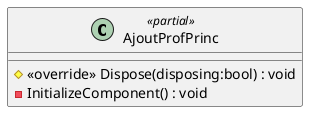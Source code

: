 @startuml
class AjoutProfPrinc <<partial>> {
    # <<override>> Dispose(disposing:bool) : void
    - InitializeComponent() : void
}
@enduml
